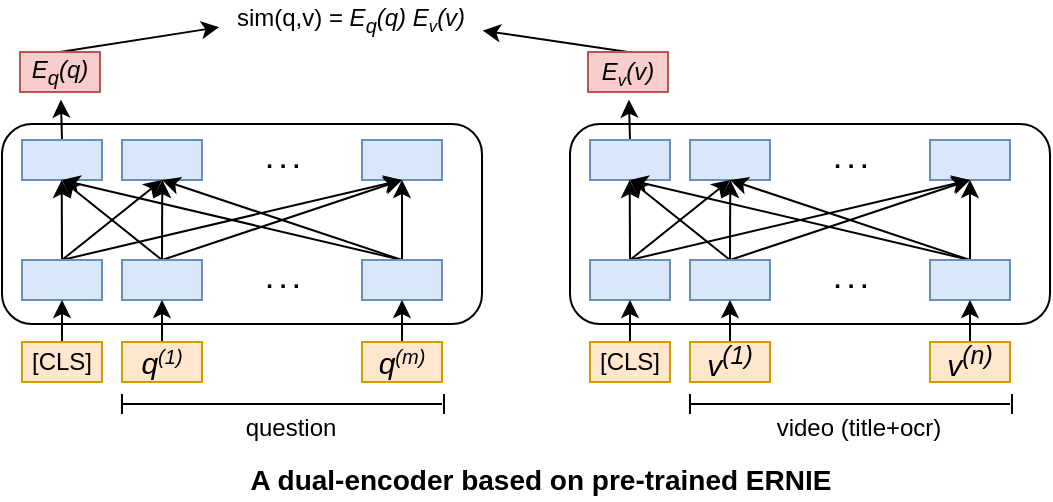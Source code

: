 <mxfile version="14.6.6" type="github">
  <diagram id="1STKxB_gt0mRnIr-PCfZ" name="第 1 页">
    <mxGraphModel dx="813" dy="403" grid="1" gridSize="10" guides="1" tooltips="1" connect="1" arrows="1" fold="1" page="1" pageScale="1" pageWidth="827" pageHeight="1169" math="0" shadow="0">
      <root>
        <mxCell id="0" />
        <mxCell id="1" parent="0" />
        <mxCell id="PihJG26BdaLCd9-Ymn3N-1" value="" style="rounded=1;whiteSpace=wrap;html=1;" vertex="1" parent="1">
          <mxGeometry x="80" y="292" width="240" height="100" as="geometry" />
        </mxCell>
        <mxCell id="PihJG26BdaLCd9-Ymn3N-65" style="edgeStyle=none;rounded=0;orthogonalLoop=1;jettySize=auto;html=1;exitX=0.5;exitY=0;exitDx=0;exitDy=0;entryX=-0.003;entryY=0.679;entryDx=0;entryDy=0;entryPerimeter=0;startArrow=none;startFill=0;" edge="1" parent="1" source="PihJG26BdaLCd9-Ymn3N-2" target="PihJG26BdaLCd9-Ymn3N-64">
          <mxGeometry relative="1" as="geometry" />
        </mxCell>
        <mxCell id="PihJG26BdaLCd9-Ymn3N-2" value="&lt;i&gt;E&lt;sub&gt;q&lt;/sub&gt;(q)&lt;/i&gt;" style="rounded=0;whiteSpace=wrap;html=1;fillColor=#f8cecc;strokeColor=#b85450;" vertex="1" parent="1">
          <mxGeometry x="89" y="256" width="40" height="20" as="geometry" />
        </mxCell>
        <mxCell id="PihJG26BdaLCd9-Ymn3N-28" style="edgeStyle=none;rounded=0;orthogonalLoop=1;jettySize=auto;html=1;exitX=0.5;exitY=0;exitDx=0;exitDy=0;entryX=0.511;entryY=1.193;entryDx=0;entryDy=0;entryPerimeter=0;startArrow=none;startFill=0;" edge="1" parent="1" source="PihJG26BdaLCd9-Ymn3N-3" target="PihJG26BdaLCd9-Ymn3N-2">
          <mxGeometry relative="1" as="geometry" />
        </mxCell>
        <mxCell id="PihJG26BdaLCd9-Ymn3N-3" value="" style="rounded=0;whiteSpace=wrap;html=1;fillColor=#dae8fc;strokeColor=#6c8ebf;" vertex="1" parent="1">
          <mxGeometry x="90" y="300" width="40" height="20" as="geometry" />
        </mxCell>
        <mxCell id="PihJG26BdaLCd9-Ymn3N-4" value="" style="rounded=0;whiteSpace=wrap;html=1;fillColor=#dae8fc;strokeColor=#6c8ebf;" vertex="1" parent="1">
          <mxGeometry x="140" y="300" width="40" height="20" as="geometry" />
        </mxCell>
        <mxCell id="PihJG26BdaLCd9-Ymn3N-5" value="" style="rounded=0;whiteSpace=wrap;html=1;fillColor=#dae8fc;strokeColor=#6c8ebf;" vertex="1" parent="1">
          <mxGeometry x="260" y="300" width="40" height="20" as="geometry" />
        </mxCell>
        <mxCell id="PihJG26BdaLCd9-Ymn3N-12" style="rounded=0;orthogonalLoop=1;jettySize=auto;html=1;entryX=0.5;entryY=1;entryDx=0;entryDy=0;exitX=0.5;exitY=0;exitDx=0;exitDy=0;" edge="1" parent="1" source="PihJG26BdaLCd9-Ymn3N-6" target="PihJG26BdaLCd9-Ymn3N-4">
          <mxGeometry relative="1" as="geometry">
            <mxPoint x="110" y="360" as="sourcePoint" />
          </mxGeometry>
        </mxCell>
        <mxCell id="PihJG26BdaLCd9-Ymn3N-16" style="edgeStyle=none;rounded=0;orthogonalLoop=1;jettySize=auto;html=1;exitX=0.5;exitY=0;exitDx=0;exitDy=0;startArrow=none;startFill=0;" edge="1" parent="1" source="PihJG26BdaLCd9-Ymn3N-6">
          <mxGeometry relative="1" as="geometry">
            <mxPoint x="109.857" y="320" as="targetPoint" />
          </mxGeometry>
        </mxCell>
        <mxCell id="PihJG26BdaLCd9-Ymn3N-21" style="edgeStyle=none;rounded=0;orthogonalLoop=1;jettySize=auto;html=1;exitX=0.5;exitY=0;exitDx=0;exitDy=0;startArrow=none;startFill=0;" edge="1" parent="1" source="PihJG26BdaLCd9-Ymn3N-6">
          <mxGeometry relative="1" as="geometry">
            <mxPoint x="280" y="320" as="targetPoint" />
          </mxGeometry>
        </mxCell>
        <mxCell id="PihJG26BdaLCd9-Ymn3N-6" value="" style="rounded=0;whiteSpace=wrap;html=1;fillColor=#dae8fc;strokeColor=#6c8ebf;" vertex="1" parent="1">
          <mxGeometry x="90" y="360" width="40" height="20" as="geometry" />
        </mxCell>
        <mxCell id="PihJG26BdaLCd9-Ymn3N-13" style="edgeStyle=none;rounded=0;orthogonalLoop=1;jettySize=auto;html=1;exitX=0.5;exitY=0;exitDx=0;exitDy=0;" edge="1" parent="1" source="PihJG26BdaLCd9-Ymn3N-7">
          <mxGeometry relative="1" as="geometry">
            <mxPoint x="160.143" y="320" as="targetPoint" />
          </mxGeometry>
        </mxCell>
        <mxCell id="PihJG26BdaLCd9-Ymn3N-14" style="edgeStyle=none;rounded=0;orthogonalLoop=1;jettySize=auto;html=1;exitX=0.5;exitY=0;exitDx=0;exitDy=0;entryX=0.5;entryY=1;entryDx=0;entryDy=0;startArrow=none;startFill=0;" edge="1" parent="1" source="PihJG26BdaLCd9-Ymn3N-7" target="PihJG26BdaLCd9-Ymn3N-3">
          <mxGeometry relative="1" as="geometry" />
        </mxCell>
        <mxCell id="PihJG26BdaLCd9-Ymn3N-20" style="edgeStyle=none;rounded=0;orthogonalLoop=1;jettySize=auto;html=1;exitX=0.5;exitY=0;exitDx=0;exitDy=0;startArrow=none;startFill=0;" edge="1" parent="1" source="PihJG26BdaLCd9-Ymn3N-7">
          <mxGeometry relative="1" as="geometry">
            <mxPoint x="280" y="320" as="targetPoint" />
          </mxGeometry>
        </mxCell>
        <mxCell id="PihJG26BdaLCd9-Ymn3N-7" value="" style="rounded=0;whiteSpace=wrap;html=1;fillColor=#dae8fc;strokeColor=#6c8ebf;" vertex="1" parent="1">
          <mxGeometry x="140" y="360" width="40" height="20" as="geometry" />
        </mxCell>
        <mxCell id="PihJG26BdaLCd9-Ymn3N-8" value="&lt;b&gt;. . .&lt;/b&gt;" style="text;html=1;align=center;verticalAlign=middle;resizable=0;points=[];autosize=1;strokeColor=none;" vertex="1" parent="1">
          <mxGeometry x="205" y="300" width="30" height="20" as="geometry" />
        </mxCell>
        <mxCell id="PihJG26BdaLCd9-Ymn3N-9" value="&lt;b&gt;. . .&lt;/b&gt;" style="text;html=1;align=center;verticalAlign=middle;resizable=0;points=[];autosize=1;strokeColor=none;" vertex="1" parent="1">
          <mxGeometry x="205" y="360" width="30" height="20" as="geometry" />
        </mxCell>
        <mxCell id="PihJG26BdaLCd9-Ymn3N-17" style="edgeStyle=none;rounded=0;orthogonalLoop=1;jettySize=auto;html=1;exitX=0.5;exitY=0;exitDx=0;exitDy=0;entryX=0.5;entryY=1;entryDx=0;entryDy=0;startArrow=none;startFill=0;" edge="1" parent="1" source="PihJG26BdaLCd9-Ymn3N-10" target="PihJG26BdaLCd9-Ymn3N-4">
          <mxGeometry relative="1" as="geometry" />
        </mxCell>
        <mxCell id="PihJG26BdaLCd9-Ymn3N-18" style="edgeStyle=none;rounded=0;orthogonalLoop=1;jettySize=auto;html=1;exitX=0.5;exitY=0;exitDx=0;exitDy=0;entryX=0.5;entryY=1;entryDx=0;entryDy=0;startArrow=none;startFill=0;" edge="1" parent="1" source="PihJG26BdaLCd9-Ymn3N-10" target="PihJG26BdaLCd9-Ymn3N-5">
          <mxGeometry relative="1" as="geometry" />
        </mxCell>
        <mxCell id="PihJG26BdaLCd9-Ymn3N-19" style="edgeStyle=none;rounded=0;orthogonalLoop=1;jettySize=auto;html=1;exitX=0.5;exitY=0;exitDx=0;exitDy=0;entryX=0.5;entryY=1;entryDx=0;entryDy=0;startArrow=none;startFill=0;" edge="1" parent="1" source="PihJG26BdaLCd9-Ymn3N-10" target="PihJG26BdaLCd9-Ymn3N-3">
          <mxGeometry relative="1" as="geometry" />
        </mxCell>
        <mxCell id="PihJG26BdaLCd9-Ymn3N-10" value="" style="rounded=0;whiteSpace=wrap;html=1;fillColor=#dae8fc;strokeColor=#6c8ebf;" vertex="1" parent="1">
          <mxGeometry x="260" y="360" width="40" height="20" as="geometry" />
        </mxCell>
        <mxCell id="PihJG26BdaLCd9-Ymn3N-27" style="edgeStyle=none;rounded=0;orthogonalLoop=1;jettySize=auto;html=1;exitX=0.5;exitY=0;exitDx=0;exitDy=0;entryX=0.5;entryY=1;entryDx=0;entryDy=0;startArrow=none;startFill=0;" edge="1" parent="1" source="PihJG26BdaLCd9-Ymn3N-11" target="PihJG26BdaLCd9-Ymn3N-6">
          <mxGeometry relative="1" as="geometry" />
        </mxCell>
        <mxCell id="PihJG26BdaLCd9-Ymn3N-11" value="[CLS]" style="rounded=0;whiteSpace=wrap;html=1;fillColor=#ffe6cc;strokeColor=#d79b00;" vertex="1" parent="1">
          <mxGeometry x="90" y="401" width="40" height="20" as="geometry" />
        </mxCell>
        <mxCell id="PihJG26BdaLCd9-Ymn3N-26" value="" style="edgeStyle=none;rounded=0;orthogonalLoop=1;jettySize=auto;html=1;startArrow=none;startFill=0;entryX=0.5;entryY=1;entryDx=0;entryDy=0;" edge="1" parent="1" source="PihJG26BdaLCd9-Ymn3N-22" target="PihJG26BdaLCd9-Ymn3N-7">
          <mxGeometry relative="1" as="geometry" />
        </mxCell>
        <mxCell id="PihJG26BdaLCd9-Ymn3N-22" value="&lt;i&gt;&lt;font style=&quot;font-size: 15px&quot;&gt;q&lt;/font&gt;&lt;sup&gt;(1)&lt;/sup&gt;&lt;/i&gt;" style="rounded=0;whiteSpace=wrap;html=1;fillColor=#ffe6cc;strokeColor=#d79b00;" vertex="1" parent="1">
          <mxGeometry x="140" y="401" width="40" height="20" as="geometry" />
        </mxCell>
        <mxCell id="PihJG26BdaLCd9-Ymn3N-25" style="edgeStyle=none;rounded=0;orthogonalLoop=1;jettySize=auto;html=1;entryX=0.5;entryY=1;entryDx=0;entryDy=0;startArrow=none;startFill=0;" edge="1" parent="1" source="PihJG26BdaLCd9-Ymn3N-24" target="PihJG26BdaLCd9-Ymn3N-10">
          <mxGeometry relative="1" as="geometry" />
        </mxCell>
        <mxCell id="PihJG26BdaLCd9-Ymn3N-24" value="&lt;i&gt;&lt;font style=&quot;font-size: 15px&quot;&gt;q&lt;/font&gt;&lt;sup&gt;(m)&lt;/sup&gt;&lt;/i&gt;" style="rounded=0;whiteSpace=wrap;html=1;fillColor=#ffe6cc;strokeColor=#d79b00;" vertex="1" parent="1">
          <mxGeometry x="260" y="401" width="40" height="20" as="geometry" />
        </mxCell>
        <mxCell id="PihJG26BdaLCd9-Ymn3N-29" value="" style="endArrow=none;html=1;" edge="1" parent="1">
          <mxGeometry width="50" height="50" relative="1" as="geometry">
            <mxPoint x="140" y="437" as="sourcePoint" />
            <mxPoint x="140" y="427" as="targetPoint" />
          </mxGeometry>
        </mxCell>
        <mxCell id="PihJG26BdaLCd9-Ymn3N-30" value="" style="endArrow=none;html=1;" edge="1" parent="1">
          <mxGeometry width="50" height="50" relative="1" as="geometry">
            <mxPoint x="301" y="437" as="sourcePoint" />
            <mxPoint x="301" y="427" as="targetPoint" />
          </mxGeometry>
        </mxCell>
        <mxCell id="PihJG26BdaLCd9-Ymn3N-31" value="" style="endArrow=none;html=1;" edge="1" parent="1">
          <mxGeometry width="50" height="50" relative="1" as="geometry">
            <mxPoint x="140" y="432" as="sourcePoint" />
            <mxPoint x="300" y="432" as="targetPoint" />
          </mxGeometry>
        </mxCell>
        <mxCell id="PihJG26BdaLCd9-Ymn3N-32" value="question" style="text;html=1;align=center;verticalAlign=middle;resizable=0;points=[];autosize=1;strokeColor=none;" vertex="1" parent="1">
          <mxGeometry x="194" y="434" width="60" height="20" as="geometry" />
        </mxCell>
        <mxCell id="PihJG26BdaLCd9-Ymn3N-34" value="" style="rounded=1;whiteSpace=wrap;html=1;" vertex="1" parent="1">
          <mxGeometry x="364" y="292" width="240" height="100" as="geometry" />
        </mxCell>
        <mxCell id="PihJG26BdaLCd9-Ymn3N-66" style="edgeStyle=none;rounded=0;orthogonalLoop=1;jettySize=auto;html=1;exitX=0.5;exitY=0;exitDx=0;exitDy=0;entryX=1.01;entryY=0.764;entryDx=0;entryDy=0;entryPerimeter=0;startArrow=none;startFill=0;" edge="1" parent="1" source="PihJG26BdaLCd9-Ymn3N-35" target="PihJG26BdaLCd9-Ymn3N-64">
          <mxGeometry relative="1" as="geometry" />
        </mxCell>
        <mxCell id="PihJG26BdaLCd9-Ymn3N-35" value="&lt;i&gt;E&lt;span style=&quot;font-size: 10px&quot;&gt;&lt;sub&gt;v&lt;/sub&gt;&lt;/span&gt;(v)&lt;/i&gt;" style="rounded=0;whiteSpace=wrap;html=1;fillColor=#f8cecc;strokeColor=#b85450;" vertex="1" parent="1">
          <mxGeometry x="373" y="256" width="40" height="20" as="geometry" />
        </mxCell>
        <mxCell id="PihJG26BdaLCd9-Ymn3N-36" style="edgeStyle=none;rounded=0;orthogonalLoop=1;jettySize=auto;html=1;exitX=0.5;exitY=0;exitDx=0;exitDy=0;entryX=0.511;entryY=1.193;entryDx=0;entryDy=0;entryPerimeter=0;startArrow=none;startFill=0;" edge="1" parent="1" source="PihJG26BdaLCd9-Ymn3N-37" target="PihJG26BdaLCd9-Ymn3N-35">
          <mxGeometry relative="1" as="geometry" />
        </mxCell>
        <mxCell id="PihJG26BdaLCd9-Ymn3N-37" value="" style="rounded=0;whiteSpace=wrap;html=1;fillColor=#dae8fc;strokeColor=#6c8ebf;" vertex="1" parent="1">
          <mxGeometry x="374" y="300" width="40" height="20" as="geometry" />
        </mxCell>
        <mxCell id="PihJG26BdaLCd9-Ymn3N-38" value="" style="rounded=0;whiteSpace=wrap;html=1;fillColor=#dae8fc;strokeColor=#6c8ebf;" vertex="1" parent="1">
          <mxGeometry x="424" y="300" width="40" height="20" as="geometry" />
        </mxCell>
        <mxCell id="PihJG26BdaLCd9-Ymn3N-39" value="" style="rounded=0;whiteSpace=wrap;html=1;fillColor=#dae8fc;strokeColor=#6c8ebf;" vertex="1" parent="1">
          <mxGeometry x="544" y="300" width="40" height="20" as="geometry" />
        </mxCell>
        <mxCell id="PihJG26BdaLCd9-Ymn3N-40" style="rounded=0;orthogonalLoop=1;jettySize=auto;html=1;entryX=0.5;entryY=1;entryDx=0;entryDy=0;exitX=0.5;exitY=0;exitDx=0;exitDy=0;" edge="1" parent="1" source="PihJG26BdaLCd9-Ymn3N-43" target="PihJG26BdaLCd9-Ymn3N-38">
          <mxGeometry relative="1" as="geometry">
            <mxPoint x="394" y="360" as="sourcePoint" />
          </mxGeometry>
        </mxCell>
        <mxCell id="PihJG26BdaLCd9-Ymn3N-41" style="edgeStyle=none;rounded=0;orthogonalLoop=1;jettySize=auto;html=1;exitX=0.5;exitY=0;exitDx=0;exitDy=0;startArrow=none;startFill=0;" edge="1" parent="1" source="PihJG26BdaLCd9-Ymn3N-43">
          <mxGeometry relative="1" as="geometry">
            <mxPoint x="393.857" y="320" as="targetPoint" />
          </mxGeometry>
        </mxCell>
        <mxCell id="PihJG26BdaLCd9-Ymn3N-42" style="edgeStyle=none;rounded=0;orthogonalLoop=1;jettySize=auto;html=1;exitX=0.5;exitY=0;exitDx=0;exitDy=0;startArrow=none;startFill=0;" edge="1" parent="1" source="PihJG26BdaLCd9-Ymn3N-43">
          <mxGeometry relative="1" as="geometry">
            <mxPoint x="564" y="320" as="targetPoint" />
          </mxGeometry>
        </mxCell>
        <mxCell id="PihJG26BdaLCd9-Ymn3N-43" value="" style="rounded=0;whiteSpace=wrap;html=1;fillColor=#dae8fc;strokeColor=#6c8ebf;" vertex="1" parent="1">
          <mxGeometry x="374" y="360" width="40" height="20" as="geometry" />
        </mxCell>
        <mxCell id="PihJG26BdaLCd9-Ymn3N-44" style="edgeStyle=none;rounded=0;orthogonalLoop=1;jettySize=auto;html=1;exitX=0.5;exitY=0;exitDx=0;exitDy=0;" edge="1" parent="1" source="PihJG26BdaLCd9-Ymn3N-47">
          <mxGeometry relative="1" as="geometry">
            <mxPoint x="444.143" y="320" as="targetPoint" />
          </mxGeometry>
        </mxCell>
        <mxCell id="PihJG26BdaLCd9-Ymn3N-45" style="edgeStyle=none;rounded=0;orthogonalLoop=1;jettySize=auto;html=1;exitX=0.5;exitY=0;exitDx=0;exitDy=0;entryX=0.5;entryY=1;entryDx=0;entryDy=0;startArrow=none;startFill=0;" edge="1" parent="1" source="PihJG26BdaLCd9-Ymn3N-47" target="PihJG26BdaLCd9-Ymn3N-37">
          <mxGeometry relative="1" as="geometry" />
        </mxCell>
        <mxCell id="PihJG26BdaLCd9-Ymn3N-46" style="edgeStyle=none;rounded=0;orthogonalLoop=1;jettySize=auto;html=1;exitX=0.5;exitY=0;exitDx=0;exitDy=0;startArrow=none;startFill=0;" edge="1" parent="1" source="PihJG26BdaLCd9-Ymn3N-47">
          <mxGeometry relative="1" as="geometry">
            <mxPoint x="564" y="320" as="targetPoint" />
          </mxGeometry>
        </mxCell>
        <mxCell id="PihJG26BdaLCd9-Ymn3N-47" value="" style="rounded=0;whiteSpace=wrap;html=1;fillColor=#dae8fc;strokeColor=#6c8ebf;" vertex="1" parent="1">
          <mxGeometry x="424" y="360" width="40" height="20" as="geometry" />
        </mxCell>
        <mxCell id="PihJG26BdaLCd9-Ymn3N-48" value="&lt;b&gt;. . .&lt;/b&gt;" style="text;html=1;align=center;verticalAlign=middle;resizable=0;points=[];autosize=1;strokeColor=none;" vertex="1" parent="1">
          <mxGeometry x="489" y="300" width="30" height="20" as="geometry" />
        </mxCell>
        <mxCell id="PihJG26BdaLCd9-Ymn3N-49" value="&lt;b&gt;. . .&lt;/b&gt;" style="text;html=1;align=center;verticalAlign=middle;resizable=0;points=[];autosize=1;strokeColor=none;" vertex="1" parent="1">
          <mxGeometry x="489" y="360" width="30" height="20" as="geometry" />
        </mxCell>
        <mxCell id="PihJG26BdaLCd9-Ymn3N-50" style="edgeStyle=none;rounded=0;orthogonalLoop=1;jettySize=auto;html=1;exitX=0.5;exitY=0;exitDx=0;exitDy=0;entryX=0.5;entryY=1;entryDx=0;entryDy=0;startArrow=none;startFill=0;" edge="1" parent="1" source="PihJG26BdaLCd9-Ymn3N-53" target="PihJG26BdaLCd9-Ymn3N-38">
          <mxGeometry relative="1" as="geometry" />
        </mxCell>
        <mxCell id="PihJG26BdaLCd9-Ymn3N-51" style="edgeStyle=none;rounded=0;orthogonalLoop=1;jettySize=auto;html=1;exitX=0.5;exitY=0;exitDx=0;exitDy=0;entryX=0.5;entryY=1;entryDx=0;entryDy=0;startArrow=none;startFill=0;" edge="1" parent="1" source="PihJG26BdaLCd9-Ymn3N-53" target="PihJG26BdaLCd9-Ymn3N-39">
          <mxGeometry relative="1" as="geometry" />
        </mxCell>
        <mxCell id="PihJG26BdaLCd9-Ymn3N-52" style="edgeStyle=none;rounded=0;orthogonalLoop=1;jettySize=auto;html=1;exitX=0.5;exitY=0;exitDx=0;exitDy=0;entryX=0.5;entryY=1;entryDx=0;entryDy=0;startArrow=none;startFill=0;" edge="1" parent="1" source="PihJG26BdaLCd9-Ymn3N-53" target="PihJG26BdaLCd9-Ymn3N-37">
          <mxGeometry relative="1" as="geometry" />
        </mxCell>
        <mxCell id="PihJG26BdaLCd9-Ymn3N-53" value="" style="rounded=0;whiteSpace=wrap;html=1;fillColor=#dae8fc;strokeColor=#6c8ebf;" vertex="1" parent="1">
          <mxGeometry x="544" y="360" width="40" height="20" as="geometry" />
        </mxCell>
        <mxCell id="PihJG26BdaLCd9-Ymn3N-54" style="edgeStyle=none;rounded=0;orthogonalLoop=1;jettySize=auto;html=1;exitX=0.5;exitY=0;exitDx=0;exitDy=0;entryX=0.5;entryY=1;entryDx=0;entryDy=0;startArrow=none;startFill=0;" edge="1" parent="1" source="PihJG26BdaLCd9-Ymn3N-55" target="PihJG26BdaLCd9-Ymn3N-43">
          <mxGeometry relative="1" as="geometry" />
        </mxCell>
        <mxCell id="PihJG26BdaLCd9-Ymn3N-55" value="[CLS]" style="rounded=0;whiteSpace=wrap;html=1;fillColor=#ffe6cc;strokeColor=#d79b00;" vertex="1" parent="1">
          <mxGeometry x="374" y="401" width="40" height="20" as="geometry" />
        </mxCell>
        <mxCell id="PihJG26BdaLCd9-Ymn3N-56" value="" style="edgeStyle=none;rounded=0;orthogonalLoop=1;jettySize=auto;html=1;startArrow=none;startFill=0;entryX=0.5;entryY=1;entryDx=0;entryDy=0;" edge="1" parent="1" source="PihJG26BdaLCd9-Ymn3N-57" target="PihJG26BdaLCd9-Ymn3N-47">
          <mxGeometry relative="1" as="geometry" />
        </mxCell>
        <mxCell id="PihJG26BdaLCd9-Ymn3N-57" value="&lt;i&gt;&lt;font style=&quot;font-size: 15px&quot;&gt;v&lt;sup&gt;(1)&lt;/sup&gt;&lt;/font&gt;&lt;/i&gt;" style="rounded=0;whiteSpace=wrap;html=1;fillColor=#ffe6cc;strokeColor=#d79b00;" vertex="1" parent="1">
          <mxGeometry x="424" y="401" width="40" height="20" as="geometry" />
        </mxCell>
        <mxCell id="PihJG26BdaLCd9-Ymn3N-58" style="edgeStyle=none;rounded=0;orthogonalLoop=1;jettySize=auto;html=1;entryX=0.5;entryY=1;entryDx=0;entryDy=0;startArrow=none;startFill=0;" edge="1" parent="1" source="PihJG26BdaLCd9-Ymn3N-59" target="PihJG26BdaLCd9-Ymn3N-53">
          <mxGeometry relative="1" as="geometry" />
        </mxCell>
        <mxCell id="PihJG26BdaLCd9-Ymn3N-59" value="&lt;i&gt;&lt;font style=&quot;font-size: 15px&quot;&gt;v&lt;sup&gt;(n)&lt;/sup&gt;&lt;/font&gt;&lt;/i&gt;" style="rounded=0;whiteSpace=wrap;html=1;fillColor=#ffe6cc;strokeColor=#d79b00;" vertex="1" parent="1">
          <mxGeometry x="544" y="401" width="40" height="20" as="geometry" />
        </mxCell>
        <mxCell id="PihJG26BdaLCd9-Ymn3N-60" value="" style="endArrow=none;html=1;" edge="1" parent="1">
          <mxGeometry width="50" height="50" relative="1" as="geometry">
            <mxPoint x="424" y="437" as="sourcePoint" />
            <mxPoint x="424" y="427" as="targetPoint" />
          </mxGeometry>
        </mxCell>
        <mxCell id="PihJG26BdaLCd9-Ymn3N-61" value="" style="endArrow=none;html=1;" edge="1" parent="1">
          <mxGeometry width="50" height="50" relative="1" as="geometry">
            <mxPoint x="585" y="437" as="sourcePoint" />
            <mxPoint x="585" y="427" as="targetPoint" />
          </mxGeometry>
        </mxCell>
        <mxCell id="PihJG26BdaLCd9-Ymn3N-62" value="" style="endArrow=none;html=1;" edge="1" parent="1">
          <mxGeometry width="50" height="50" relative="1" as="geometry">
            <mxPoint x="424" y="432" as="sourcePoint" />
            <mxPoint x="584" y="432" as="targetPoint" />
          </mxGeometry>
        </mxCell>
        <mxCell id="PihJG26BdaLCd9-Ymn3N-63" value="video (title+ocr)" style="text;html=1;align=center;verticalAlign=middle;resizable=0;points=[];autosize=1;strokeColor=none;" vertex="1" parent="1">
          <mxGeometry x="458" y="434" width="100" height="20" as="geometry" />
        </mxCell>
        <mxCell id="PihJG26BdaLCd9-Ymn3N-64" value="sim(q,v) =&amp;nbsp;&lt;i&gt;E&lt;sub&gt;q&lt;/sub&gt;(q)&amp;nbsp;&lt;/i&gt;&lt;i&gt;E&lt;span style=&quot;font-size: 10px&quot;&gt;&lt;sub&gt;v&lt;/sub&gt;&lt;/span&gt;(v)&lt;/i&gt;" style="text;html=1;align=center;verticalAlign=middle;resizable=0;points=[];autosize=1;strokeColor=none;" vertex="1" parent="1">
          <mxGeometry x="189" y="230" width="130" height="20" as="geometry" />
        </mxCell>
        <mxCell id="PihJG26BdaLCd9-Ymn3N-67" value="&lt;b&gt;&lt;font style=&quot;font-size: 14px&quot;&gt;A dual-encoder based on pre-trained ERNIE&lt;/font&gt;&lt;/b&gt;" style="text;html=1;align=center;verticalAlign=middle;resizable=0;points=[];autosize=1;strokeColor=none;" vertex="1" parent="1">
          <mxGeometry x="194" y="460" width="310" height="20" as="geometry" />
        </mxCell>
      </root>
    </mxGraphModel>
  </diagram>
</mxfile>
